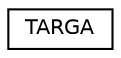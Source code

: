 digraph G
{
  edge [fontname="Helvetica",fontsize="10",labelfontname="Helvetica",labelfontsize="10"];
  node [fontname="Helvetica",fontsize="10",shape=record];
  rankdir=LR;
  Node1 [label="TARGA",height=0.2,width=0.4,color="black", fillcolor="white", style="filled",URL="$da/d9e/structTARGA.html"];
}
